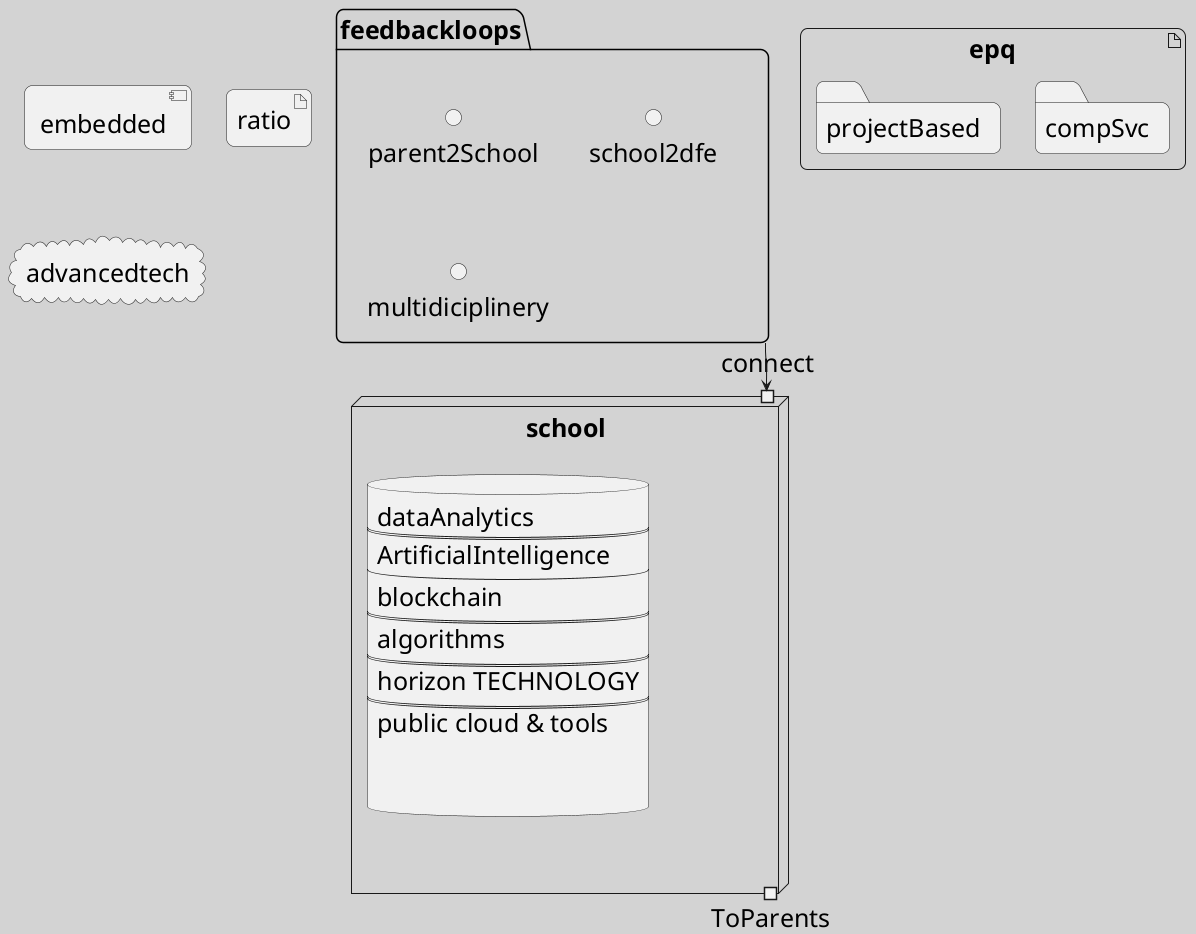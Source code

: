 @startuml
skinparam RoundCorner 15
skinparam BackgroundColor lightGray
skinparam AgentBorderColor Yellow
skinparam DefaultFontColor black
skinparam DefaultFontSize 25

' skinparam 
component embedded
artifact ratio
cloud advancedtech
folder feedbackloops{
    interface parent2School
    interface school2dfe
    interface multidiciplinery
}

node school{
    portin connect
    portout ToParents
    
    database skil[
    dataAnalytics
    ====
    ArtificialIntelligence
    ----
    blockchain
    ===
    algorithms
    ===
    horizon TECHNOLOGY
    ===
    public cloud & tools


]
feedbackloops ---> connect

}

artifact epq{
    folder compSvc
    folder projectBased
}



@enduml
